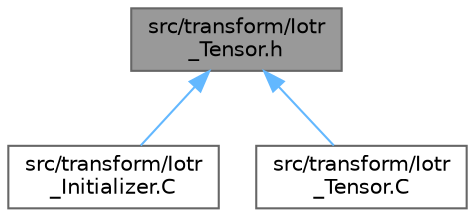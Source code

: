 digraph "src/transform/Iotr_Tensor.h"
{
 // INTERACTIVE_SVG=YES
 // LATEX_PDF_SIZE
  bgcolor="transparent";
  edge [fontname=Helvetica,fontsize=10,labelfontname=Helvetica,labelfontsize=10];
  node [fontname=Helvetica,fontsize=10,shape=box,height=0.2,width=0.4];
  Node1 [id="Node000001",label="src/transform/Iotr\l_Tensor.h",height=0.2,width=0.4,color="gray40", fillcolor="grey60", style="filled", fontcolor="black",tooltip=" "];
  Node1 -> Node2 [id="edge1_Node000001_Node000002",dir="back",color="steelblue1",style="solid",tooltip=" "];
  Node2 [id="Node000002",label="src/transform/Iotr\l_Initializer.C",height=0.2,width=0.4,color="grey40", fillcolor="white", style="filled",URL="$Iotr__Initializer_8C.html",tooltip=" "];
  Node1 -> Node3 [id="edge2_Node000001_Node000003",dir="back",color="steelblue1",style="solid",tooltip=" "];
  Node3 [id="Node000003",label="src/transform/Iotr\l_Tensor.C",height=0.2,width=0.4,color="grey40", fillcolor="white", style="filled",URL="$Iotr__Tensor_8C.html",tooltip=" "];
}
